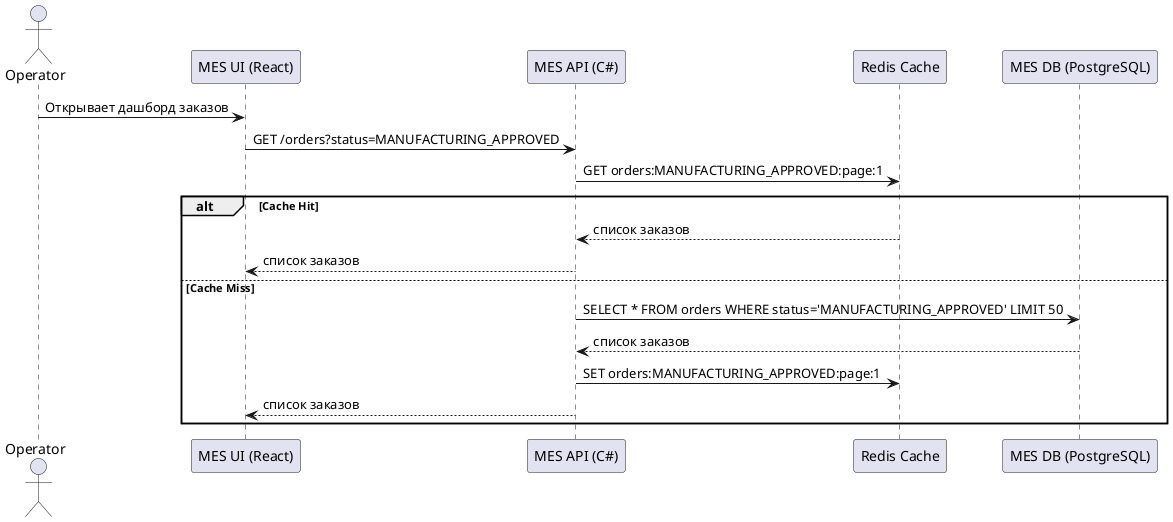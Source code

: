 @startuml
actor Operator
participant "MES UI (React)" as UI
participant "MES API (C#)" as API
participant "Redis Cache" as Redis
participant "MES DB (PostgreSQL)" as DB

Operator -> UI: Открывает дашборд заказов
UI -> API: GET /orders?status=MANUFACTURING_APPROVED
API -> Redis: GET orders:MANUFACTURING_APPROVED:page:1

alt Cache Hit
    Redis --> API: список заказов
    API --> UI: список заказов
else Cache Miss
    API -> DB: SELECT * FROM orders WHERE status='MANUFACTURING_APPROVED' LIMIT 50
    DB --> API: список заказов
    API -> Redis: SET orders:MANUFACTURING_APPROVED:page:1
    API --> UI: список заказов
end
@enduml
